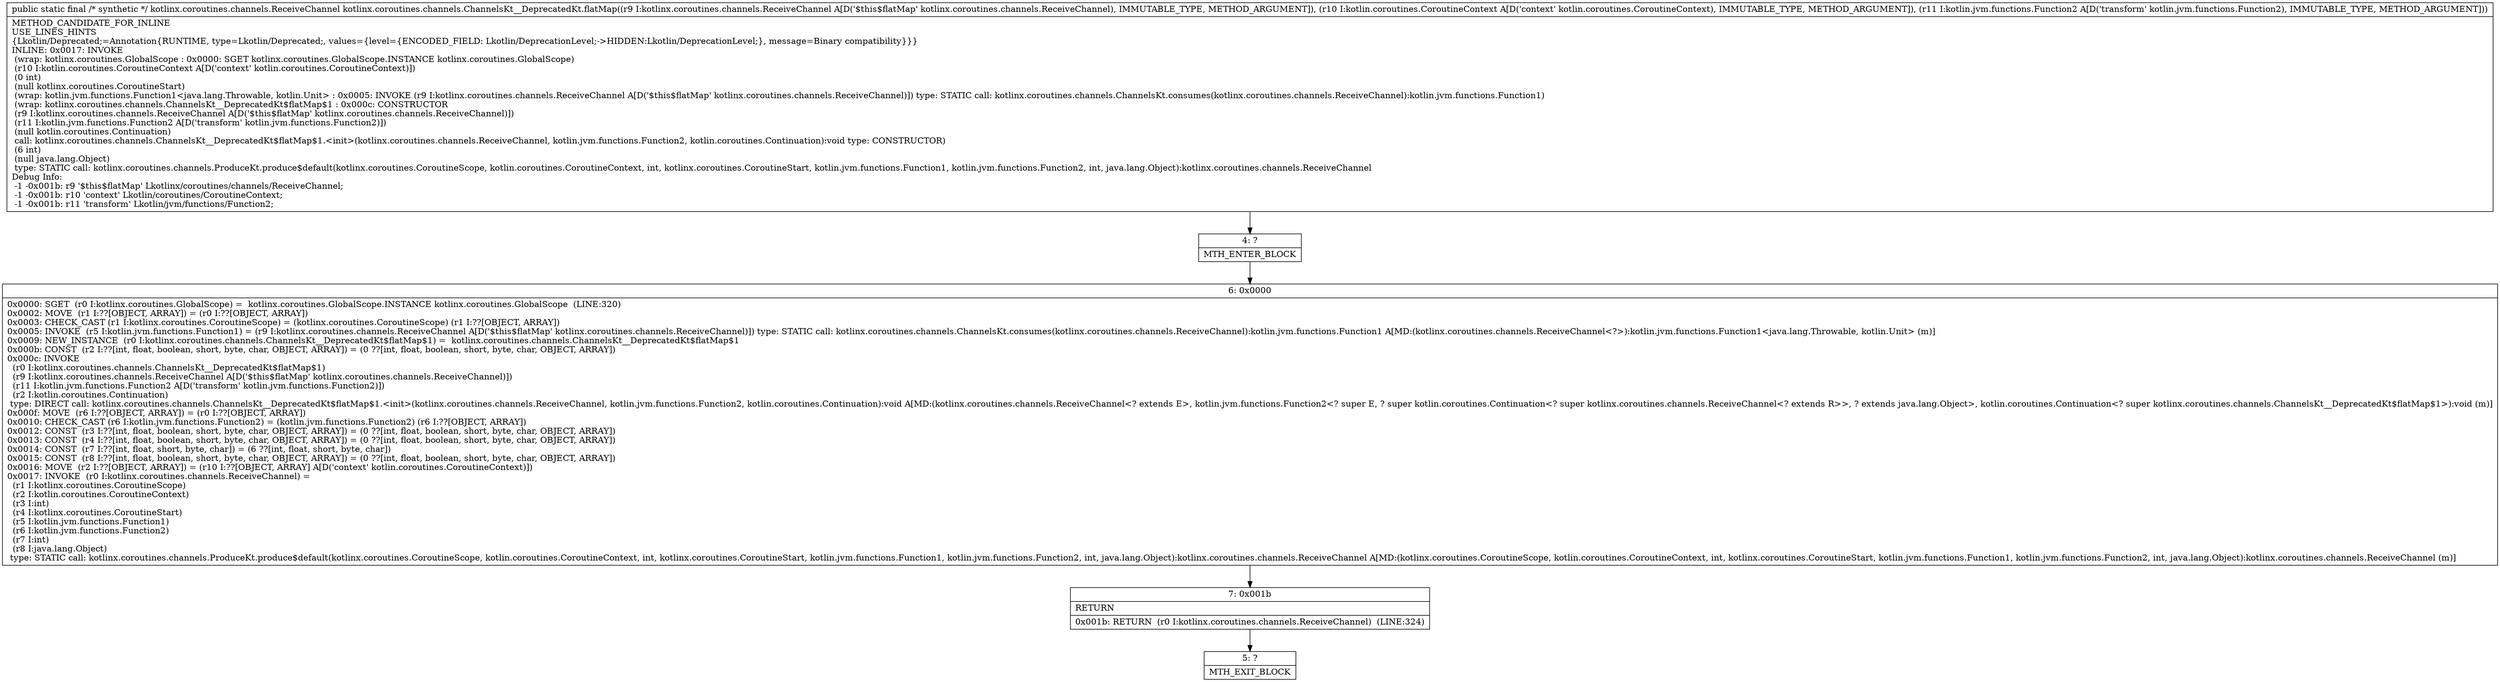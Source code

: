 digraph "CFG forkotlinx.coroutines.channels.ChannelsKt__DeprecatedKt.flatMap(Lkotlinx\/coroutines\/channels\/ReceiveChannel;Lkotlin\/coroutines\/CoroutineContext;Lkotlin\/jvm\/functions\/Function2;)Lkotlinx\/coroutines\/channels\/ReceiveChannel;" {
Node_4 [shape=record,label="{4\:\ ?|MTH_ENTER_BLOCK\l}"];
Node_6 [shape=record,label="{6\:\ 0x0000|0x0000: SGET  (r0 I:kotlinx.coroutines.GlobalScope) =  kotlinx.coroutines.GlobalScope.INSTANCE kotlinx.coroutines.GlobalScope  (LINE:320)\l0x0002: MOVE  (r1 I:??[OBJECT, ARRAY]) = (r0 I:??[OBJECT, ARRAY]) \l0x0003: CHECK_CAST (r1 I:kotlinx.coroutines.CoroutineScope) = (kotlinx.coroutines.CoroutineScope) (r1 I:??[OBJECT, ARRAY]) \l0x0005: INVOKE  (r5 I:kotlin.jvm.functions.Function1) = (r9 I:kotlinx.coroutines.channels.ReceiveChannel A[D('$this$flatMap' kotlinx.coroutines.channels.ReceiveChannel)]) type: STATIC call: kotlinx.coroutines.channels.ChannelsKt.consumes(kotlinx.coroutines.channels.ReceiveChannel):kotlin.jvm.functions.Function1 A[MD:(kotlinx.coroutines.channels.ReceiveChannel\<?\>):kotlin.jvm.functions.Function1\<java.lang.Throwable, kotlin.Unit\> (m)]\l0x0009: NEW_INSTANCE  (r0 I:kotlinx.coroutines.channels.ChannelsKt__DeprecatedKt$flatMap$1) =  kotlinx.coroutines.channels.ChannelsKt__DeprecatedKt$flatMap$1 \l0x000b: CONST  (r2 I:??[int, float, boolean, short, byte, char, OBJECT, ARRAY]) = (0 ??[int, float, boolean, short, byte, char, OBJECT, ARRAY]) \l0x000c: INVOKE  \l  (r0 I:kotlinx.coroutines.channels.ChannelsKt__DeprecatedKt$flatMap$1)\l  (r9 I:kotlinx.coroutines.channels.ReceiveChannel A[D('$this$flatMap' kotlinx.coroutines.channels.ReceiveChannel)])\l  (r11 I:kotlin.jvm.functions.Function2 A[D('transform' kotlin.jvm.functions.Function2)])\l  (r2 I:kotlin.coroutines.Continuation)\l type: DIRECT call: kotlinx.coroutines.channels.ChannelsKt__DeprecatedKt$flatMap$1.\<init\>(kotlinx.coroutines.channels.ReceiveChannel, kotlin.jvm.functions.Function2, kotlin.coroutines.Continuation):void A[MD:(kotlinx.coroutines.channels.ReceiveChannel\<? extends E\>, kotlin.jvm.functions.Function2\<? super E, ? super kotlin.coroutines.Continuation\<? super kotlinx.coroutines.channels.ReceiveChannel\<? extends R\>\>, ? extends java.lang.Object\>, kotlin.coroutines.Continuation\<? super kotlinx.coroutines.channels.ChannelsKt__DeprecatedKt$flatMap$1\>):void (m)]\l0x000f: MOVE  (r6 I:??[OBJECT, ARRAY]) = (r0 I:??[OBJECT, ARRAY]) \l0x0010: CHECK_CAST (r6 I:kotlin.jvm.functions.Function2) = (kotlin.jvm.functions.Function2) (r6 I:??[OBJECT, ARRAY]) \l0x0012: CONST  (r3 I:??[int, float, boolean, short, byte, char, OBJECT, ARRAY]) = (0 ??[int, float, boolean, short, byte, char, OBJECT, ARRAY]) \l0x0013: CONST  (r4 I:??[int, float, boolean, short, byte, char, OBJECT, ARRAY]) = (0 ??[int, float, boolean, short, byte, char, OBJECT, ARRAY]) \l0x0014: CONST  (r7 I:??[int, float, short, byte, char]) = (6 ??[int, float, short, byte, char]) \l0x0015: CONST  (r8 I:??[int, float, boolean, short, byte, char, OBJECT, ARRAY]) = (0 ??[int, float, boolean, short, byte, char, OBJECT, ARRAY]) \l0x0016: MOVE  (r2 I:??[OBJECT, ARRAY]) = (r10 I:??[OBJECT, ARRAY] A[D('context' kotlin.coroutines.CoroutineContext)]) \l0x0017: INVOKE  (r0 I:kotlinx.coroutines.channels.ReceiveChannel) = \l  (r1 I:kotlinx.coroutines.CoroutineScope)\l  (r2 I:kotlin.coroutines.CoroutineContext)\l  (r3 I:int)\l  (r4 I:kotlinx.coroutines.CoroutineStart)\l  (r5 I:kotlin.jvm.functions.Function1)\l  (r6 I:kotlin.jvm.functions.Function2)\l  (r7 I:int)\l  (r8 I:java.lang.Object)\l type: STATIC call: kotlinx.coroutines.channels.ProduceKt.produce$default(kotlinx.coroutines.CoroutineScope, kotlin.coroutines.CoroutineContext, int, kotlinx.coroutines.CoroutineStart, kotlin.jvm.functions.Function1, kotlin.jvm.functions.Function2, int, java.lang.Object):kotlinx.coroutines.channels.ReceiveChannel A[MD:(kotlinx.coroutines.CoroutineScope, kotlin.coroutines.CoroutineContext, int, kotlinx.coroutines.CoroutineStart, kotlin.jvm.functions.Function1, kotlin.jvm.functions.Function2, int, java.lang.Object):kotlinx.coroutines.channels.ReceiveChannel (m)]\l}"];
Node_7 [shape=record,label="{7\:\ 0x001b|RETURN\l|0x001b: RETURN  (r0 I:kotlinx.coroutines.channels.ReceiveChannel)  (LINE:324)\l}"];
Node_5 [shape=record,label="{5\:\ ?|MTH_EXIT_BLOCK\l}"];
MethodNode[shape=record,label="{public static final \/* synthetic *\/ kotlinx.coroutines.channels.ReceiveChannel kotlinx.coroutines.channels.ChannelsKt__DeprecatedKt.flatMap((r9 I:kotlinx.coroutines.channels.ReceiveChannel A[D('$this$flatMap' kotlinx.coroutines.channels.ReceiveChannel), IMMUTABLE_TYPE, METHOD_ARGUMENT]), (r10 I:kotlin.coroutines.CoroutineContext A[D('context' kotlin.coroutines.CoroutineContext), IMMUTABLE_TYPE, METHOD_ARGUMENT]), (r11 I:kotlin.jvm.functions.Function2 A[D('transform' kotlin.jvm.functions.Function2), IMMUTABLE_TYPE, METHOD_ARGUMENT]))  | METHOD_CANDIDATE_FOR_INLINE\lUSE_LINES_HINTS\l\{Lkotlin\/Deprecated;=Annotation\{RUNTIME, type=Lkotlin\/Deprecated;, values=\{level=\{ENCODED_FIELD: Lkotlin\/DeprecationLevel;\-\>HIDDEN:Lkotlin\/DeprecationLevel;\}, message=Binary compatibility\}\}\}\lINLINE: 0x0017: INVOKE  \l  (wrap: kotlinx.coroutines.GlobalScope : 0x0000: SGET   kotlinx.coroutines.GlobalScope.INSTANCE kotlinx.coroutines.GlobalScope)\l  (r10 I:kotlin.coroutines.CoroutineContext A[D('context' kotlin.coroutines.CoroutineContext)])\l  (0 int)\l  (null kotlinx.coroutines.CoroutineStart)\l  (wrap: kotlin.jvm.functions.Function1\<java.lang.Throwable, kotlin.Unit\> : 0x0005: INVOKE  (r9 I:kotlinx.coroutines.channels.ReceiveChannel A[D('$this$flatMap' kotlinx.coroutines.channels.ReceiveChannel)]) type: STATIC call: kotlinx.coroutines.channels.ChannelsKt.consumes(kotlinx.coroutines.channels.ReceiveChannel):kotlin.jvm.functions.Function1)\l  (wrap: kotlinx.coroutines.channels.ChannelsKt__DeprecatedKt$flatMap$1 : 0x000c: CONSTRUCTOR  \l  (r9 I:kotlinx.coroutines.channels.ReceiveChannel A[D('$this$flatMap' kotlinx.coroutines.channels.ReceiveChannel)])\l  (r11 I:kotlin.jvm.functions.Function2 A[D('transform' kotlin.jvm.functions.Function2)])\l  (null kotlin.coroutines.Continuation)\l call: kotlinx.coroutines.channels.ChannelsKt__DeprecatedKt$flatMap$1.\<init\>(kotlinx.coroutines.channels.ReceiveChannel, kotlin.jvm.functions.Function2, kotlin.coroutines.Continuation):void type: CONSTRUCTOR)\l  (6 int)\l  (null java.lang.Object)\l type: STATIC call: kotlinx.coroutines.channels.ProduceKt.produce$default(kotlinx.coroutines.CoroutineScope, kotlin.coroutines.CoroutineContext, int, kotlinx.coroutines.CoroutineStart, kotlin.jvm.functions.Function1, kotlin.jvm.functions.Function2, int, java.lang.Object):kotlinx.coroutines.channels.ReceiveChannel\lDebug Info:\l  \-1 \-0x001b: r9 '$this$flatMap' Lkotlinx\/coroutines\/channels\/ReceiveChannel;\l  \-1 \-0x001b: r10 'context' Lkotlin\/coroutines\/CoroutineContext;\l  \-1 \-0x001b: r11 'transform' Lkotlin\/jvm\/functions\/Function2;\l}"];
MethodNode -> Node_4;Node_4 -> Node_6;
Node_6 -> Node_7;
Node_7 -> Node_5;
}

